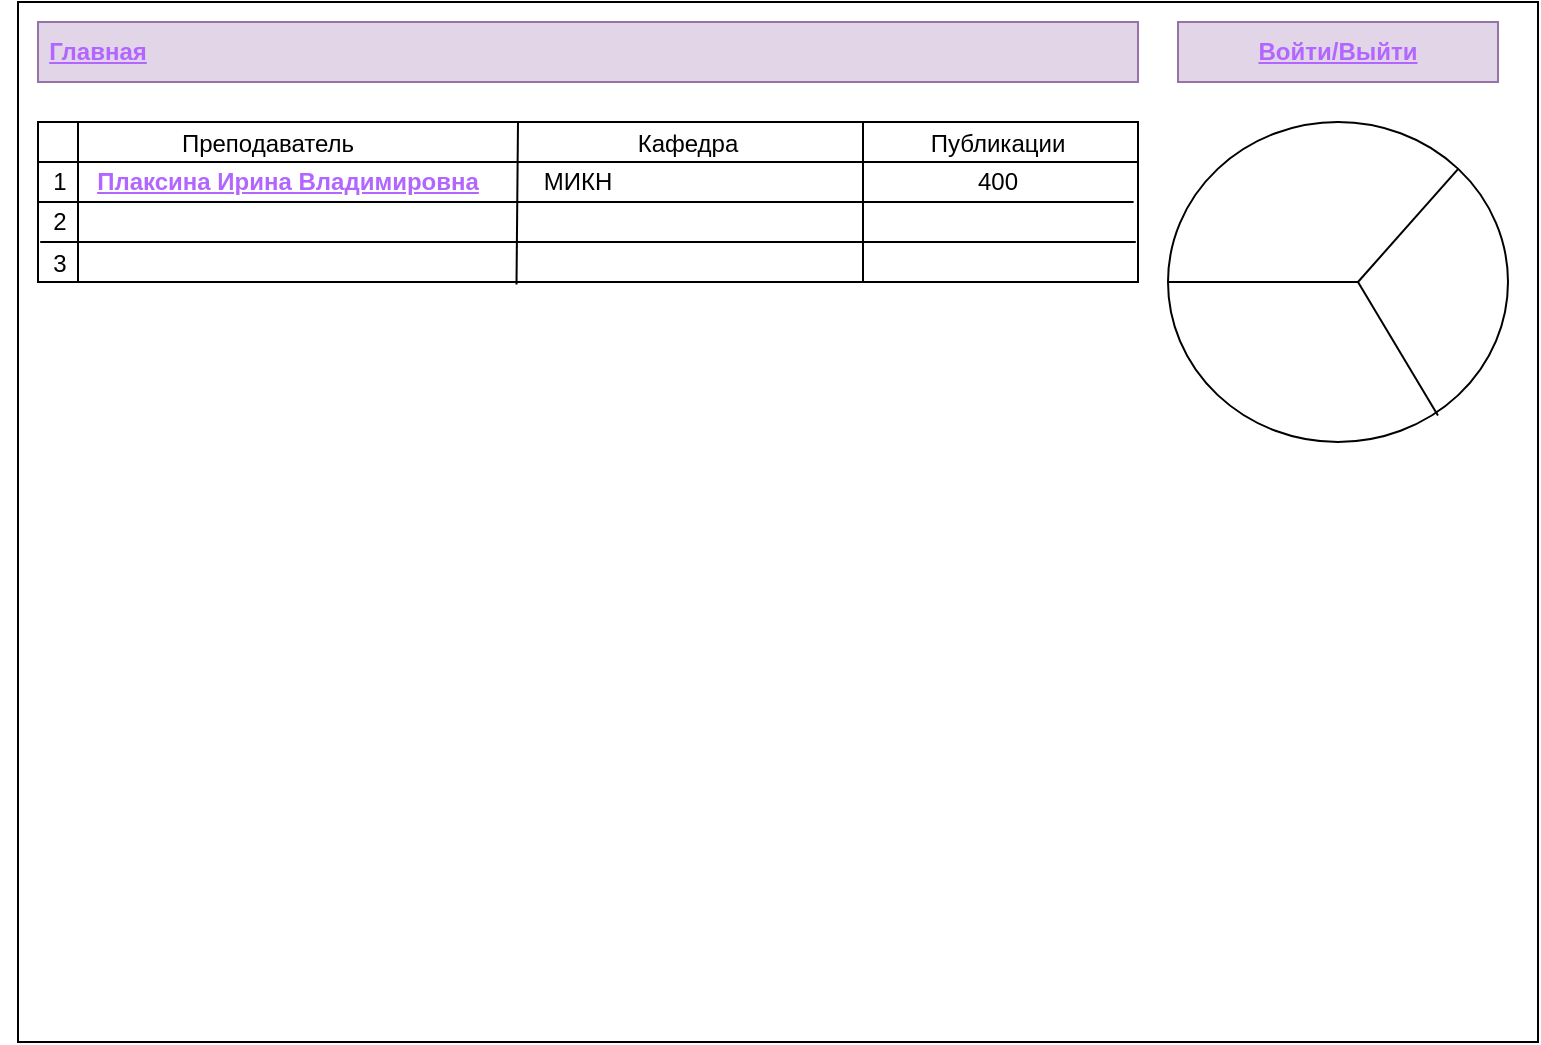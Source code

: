 <mxfile version="24.7.7">
  <diagram name="Страница — 1" id="XLzVN_nc0eqs2_fO1KJt">
    <mxGraphModel dx="1050" dy="567" grid="1" gridSize="10" guides="1" tooltips="1" connect="1" arrows="1" fold="1" page="1" pageScale="1" pageWidth="827" pageHeight="1169" math="0" shadow="0">
      <root>
        <mxCell id="0" />
        <mxCell id="1" parent="0" />
        <mxCell id="RfMWZPHK2H8oACWff473-47" value="" style="rounded=0;whiteSpace=wrap;html=1;" vertex="1" parent="1">
          <mxGeometry x="50" y="50" width="760" height="520" as="geometry" />
        </mxCell>
        <mxCell id="RfMWZPHK2H8oACWff473-48" value="" style="rounded=0;whiteSpace=wrap;html=1;fillColor=#e1d5e7;strokeColor=#9673a6;" vertex="1" parent="1">
          <mxGeometry x="60" y="60" width="550" height="30" as="geometry" />
        </mxCell>
        <mxCell id="RfMWZPHK2H8oACWff473-49" value="Войти/Выйти" style="rounded=0;whiteSpace=wrap;html=1;fillColor=#e1d5e7;strokeColor=#9673a6;fontColor=#B266FF;fontStyle=5" vertex="1" parent="1">
          <mxGeometry x="630" y="60" width="160" height="30" as="geometry" />
        </mxCell>
        <mxCell id="RfMWZPHK2H8oACWff473-50" value="Главная" style="text;html=1;align=center;verticalAlign=middle;whiteSpace=wrap;rounded=0;fontColor=#B266FF;fontStyle=5" vertex="1" parent="1">
          <mxGeometry x="60" y="60" width="60" height="30" as="geometry" />
        </mxCell>
        <mxCell id="RfMWZPHK2H8oACWff473-52" value="" style="shape=internalStorage;whiteSpace=wrap;html=1;backgroundOutline=1;" vertex="1" parent="1">
          <mxGeometry x="60" y="110" width="550" height="80" as="geometry" />
        </mxCell>
        <mxCell id="RfMWZPHK2H8oACWff473-53" value="" style="endArrow=none;html=1;rounded=0;exitX=-0.001;exitY=0.165;exitDx=0;exitDy=0;exitPerimeter=0;entryX=0.995;entryY=0.165;entryDx=0;entryDy=0;entryPerimeter=0;" edge="1" parent="1">
          <mxGeometry width="50" height="50" relative="1" as="geometry">
            <mxPoint x="60.0" y="150.0" as="sourcePoint" />
            <mxPoint x="607.8" y="150.0" as="targetPoint" />
            <Array as="points">
              <mxPoint x="330" y="150" />
            </Array>
          </mxGeometry>
        </mxCell>
        <mxCell id="RfMWZPHK2H8oACWff473-54" value="" style="endArrow=none;html=1;rounded=0;exitX=-0.001;exitY=0.165;exitDx=0;exitDy=0;exitPerimeter=0;entryX=0.995;entryY=0.165;entryDx=0;entryDy=0;entryPerimeter=0;" edge="1" parent="1">
          <mxGeometry width="50" height="50" relative="1" as="geometry">
            <mxPoint x="61.1" y="170.0" as="sourcePoint" />
            <mxPoint x="608.9" y="170.0" as="targetPoint" />
            <Array as="points">
              <mxPoint x="331.1" y="170" />
            </Array>
          </mxGeometry>
        </mxCell>
        <mxCell id="RfMWZPHK2H8oACWff473-55" style="edgeStyle=orthogonalEdgeStyle;rounded=0;orthogonalLoop=1;jettySize=auto;html=1;exitX=0.5;exitY=1;exitDx=0;exitDy=0;" edge="1" parent="1" source="RfMWZPHK2H8oACWff473-52" target="RfMWZPHK2H8oACWff473-52">
          <mxGeometry relative="1" as="geometry" />
        </mxCell>
        <mxCell id="RfMWZPHK2H8oACWff473-56" value="1" style="text;html=1;align=center;verticalAlign=middle;whiteSpace=wrap;rounded=0;strokeWidth=1;" vertex="1" parent="1">
          <mxGeometry x="41" y="125" width="60" height="30" as="geometry" />
        </mxCell>
        <mxCell id="RfMWZPHK2H8oACWff473-57" value="2" style="text;html=1;align=center;verticalAlign=middle;whiteSpace=wrap;rounded=0;strokeWidth=1;" vertex="1" parent="1">
          <mxGeometry x="41" y="145" width="60" height="30" as="geometry" />
        </mxCell>
        <mxCell id="RfMWZPHK2H8oACWff473-58" value="3" style="text;html=1;align=center;verticalAlign=middle;whiteSpace=wrap;rounded=0;strokeWidth=1;" vertex="1" parent="1">
          <mxGeometry x="41" y="166" width="60" height="30" as="geometry" />
        </mxCell>
        <mxCell id="RfMWZPHK2H8oACWff473-59" value="" style="endArrow=none;html=1;rounded=0;" edge="1" parent="1" target="RfMWZPHK2H8oACWff473-52">
          <mxGeometry width="50" height="50" relative="1" as="geometry">
            <mxPoint x="198" y="190" as="sourcePoint" />
            <mxPoint x="230" y="330" as="targetPoint" />
          </mxGeometry>
        </mxCell>
        <mxCell id="RfMWZPHK2H8oACWff473-60" value="" style="endArrow=none;html=1;rounded=0;entryX=0.75;entryY=0;entryDx=0;entryDy=0;exitX=0.75;exitY=1;exitDx=0;exitDy=0;" edge="1" parent="1" source="RfMWZPHK2H8oACWff473-52" target="RfMWZPHK2H8oACWff473-52">
          <mxGeometry width="50" height="50" relative="1" as="geometry">
            <mxPoint x="208" y="270" as="sourcePoint" />
            <mxPoint x="208" y="120" as="targetPoint" />
          </mxGeometry>
        </mxCell>
        <mxCell id="RfMWZPHK2H8oACWff473-61" value="Преподаватель" style="text;html=1;align=center;verticalAlign=middle;whiteSpace=wrap;rounded=0;" vertex="1" parent="1">
          <mxGeometry x="145" y="106" width="60" height="30" as="geometry" />
        </mxCell>
        <mxCell id="RfMWZPHK2H8oACWff473-62" value="Кафедра" style="text;html=1;align=center;verticalAlign=middle;whiteSpace=wrap;rounded=0;" vertex="1" parent="1">
          <mxGeometry x="300" y="106" width="170" height="30" as="geometry" />
        </mxCell>
        <mxCell id="RfMWZPHK2H8oACWff473-63" value="Публикации" style="text;html=1;align=center;verticalAlign=middle;whiteSpace=wrap;rounded=0;" vertex="1" parent="1">
          <mxGeometry x="510" y="106" width="60" height="30" as="geometry" />
        </mxCell>
        <mxCell id="RfMWZPHK2H8oACWff473-64" value="Плаксина Ирина Владимировна" style="text;html=1;align=center;verticalAlign=middle;whiteSpace=wrap;rounded=0;fontColor=#B266FF;fontStyle=5" vertex="1" parent="1">
          <mxGeometry x="60" y="132.5" width="250" height="15" as="geometry" />
        </mxCell>
        <mxCell id="RfMWZPHK2H8oACWff473-65" value="" style="endArrow=none;html=1;rounded=0;exitX=0.435;exitY=1.015;exitDx=0;exitDy=0;exitPerimeter=0;" edge="1" parent="1" source="RfMWZPHK2H8oACWff473-52">
          <mxGeometry width="50" height="50" relative="1" as="geometry">
            <mxPoint x="300" y="180" as="sourcePoint" />
            <mxPoint x="300" y="110" as="targetPoint" />
          </mxGeometry>
        </mxCell>
        <mxCell id="RfMWZPHK2H8oACWff473-66" value="МИКН" style="text;html=1;align=center;verticalAlign=middle;whiteSpace=wrap;rounded=0;" vertex="1" parent="1">
          <mxGeometry x="300" y="125" width="60" height="30" as="geometry" />
        </mxCell>
        <mxCell id="RfMWZPHK2H8oACWff473-67" value="400" style="text;html=1;align=center;verticalAlign=middle;whiteSpace=wrap;rounded=0;" vertex="1" parent="1">
          <mxGeometry x="510" y="125" width="60" height="30" as="geometry" />
        </mxCell>
        <mxCell id="RfMWZPHK2H8oACWff473-68" value="" style="ellipse;whiteSpace=wrap;html=1;" vertex="1" parent="1">
          <mxGeometry x="625" y="110" width="170" height="160" as="geometry" />
        </mxCell>
        <mxCell id="RfMWZPHK2H8oACWff473-69" value="" style="endArrow=none;html=1;rounded=0;entryX=1;entryY=0;entryDx=0;entryDy=0;" edge="1" parent="1" target="RfMWZPHK2H8oACWff473-68">
          <mxGeometry width="50" height="50" relative="1" as="geometry">
            <mxPoint x="720" y="190" as="sourcePoint" />
            <mxPoint x="740" y="170" as="targetPoint" />
          </mxGeometry>
        </mxCell>
        <mxCell id="RfMWZPHK2H8oACWff473-70" value="" style="endArrow=none;html=1;rounded=0;exitX=0.794;exitY=0.917;exitDx=0;exitDy=0;exitPerimeter=0;" edge="1" parent="1" source="RfMWZPHK2H8oACWff473-68">
          <mxGeometry width="50" height="50" relative="1" as="geometry">
            <mxPoint x="700" y="260" as="sourcePoint" />
            <mxPoint x="720" y="190" as="targetPoint" />
          </mxGeometry>
        </mxCell>
        <mxCell id="RfMWZPHK2H8oACWff473-71" value="" style="endArrow=none;html=1;rounded=0;exitX=0;exitY=0.5;exitDx=0;exitDy=0;" edge="1" parent="1" source="RfMWZPHK2H8oACWff473-68">
          <mxGeometry width="50" height="50" relative="1" as="geometry">
            <mxPoint x="660" y="380" as="sourcePoint" />
            <mxPoint x="720" y="190" as="targetPoint" />
          </mxGeometry>
        </mxCell>
      </root>
    </mxGraphModel>
  </diagram>
</mxfile>

